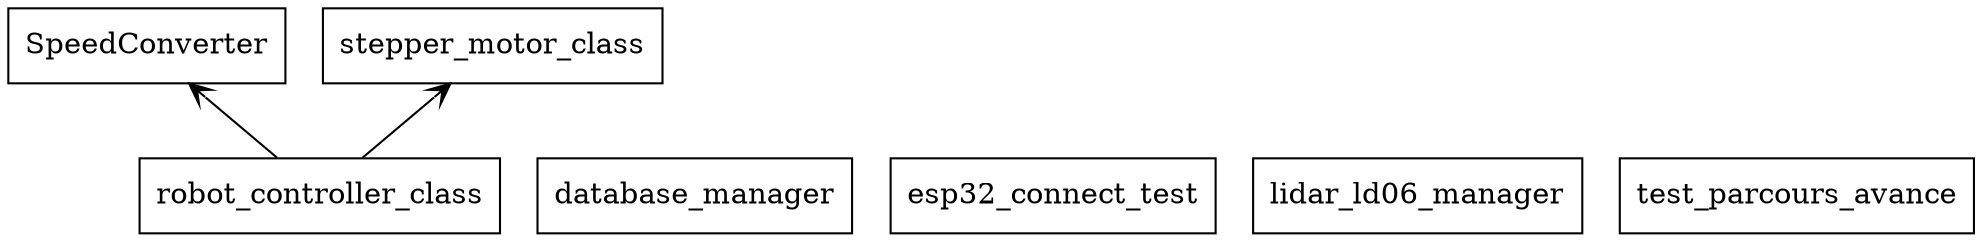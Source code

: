 digraph "packages_RobotController" {
rankdir=BT
charset="utf-8"
"SpeedConverter" [color="black", label=<SpeedConverter>, shape="box", style="solid"];
"database_manager" [color="black", label=<database_manager>, shape="box", style="solid"];
"esp32_connect_test" [color="black", label=<esp32_connect_test>, shape="box", style="solid"];
"lidar_ld06_manager" [color="black", label=<lidar_ld06_manager>, shape="box", style="solid"];
"robot_controller_class" [color="black", label=<robot_controller_class>, shape="box", style="solid"];
"stepper_motor_class" [color="black", label=<stepper_motor_class>, shape="box", style="solid"];
"test_parcours_avance" [color="black", label=<test_parcours_avance>, shape="box", style="solid"];
"robot_controller_class" -> "SpeedConverter" [arrowhead="open", arrowtail="none"];
"robot_controller_class" -> "stepper_motor_class" [arrowhead="open", arrowtail="none"];
}
